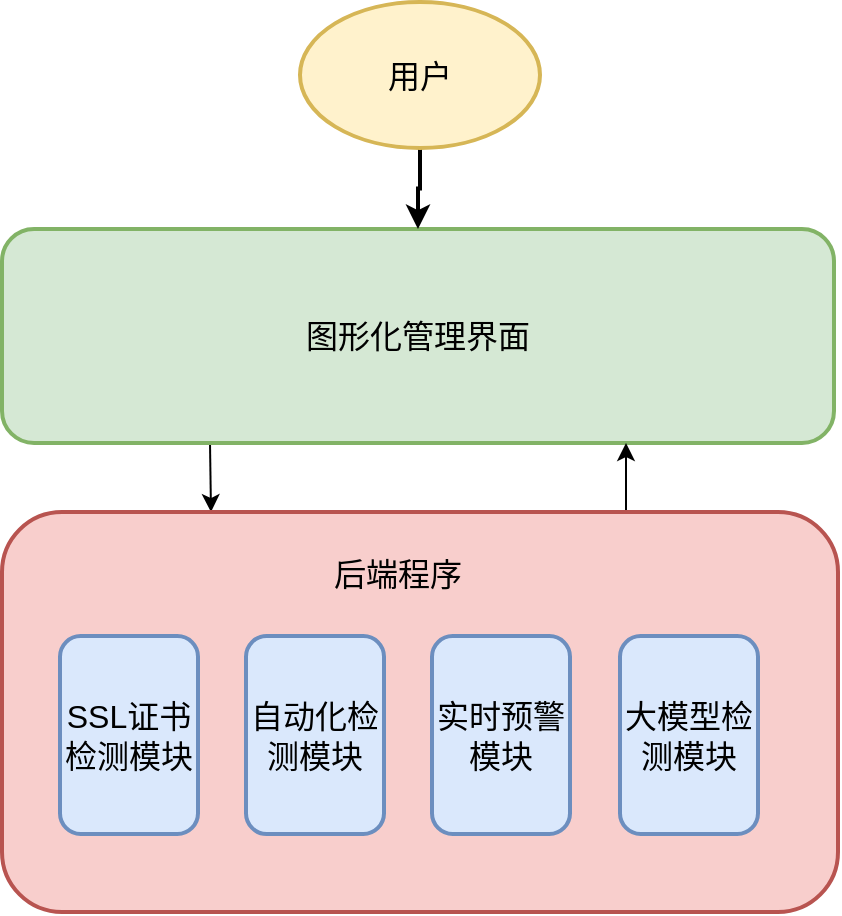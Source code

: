 <mxfile version="24.2.1" type="github">
  <diagram name="第 1 页" id="h22EpmdDGBBg13FZTG6l">
    <mxGraphModel dx="964" dy="652" grid="0" gridSize="10" guides="1" tooltips="1" connect="1" arrows="1" fold="1" page="1" pageScale="1" pageWidth="827" pageHeight="1169" background="#ffffff" math="0" shadow="0">
      <root>
        <mxCell id="0" />
        <mxCell id="1" parent="0" />
        <mxCell id="I8XmAthpZ9RHqNBOsl9z-14" style="edgeStyle=orthogonalEdgeStyle;rounded=0;orthogonalLoop=1;jettySize=auto;html=1;exitX=0.25;exitY=1;exitDx=0;exitDy=0;entryX=0.25;entryY=0;entryDx=0;entryDy=0;" parent="1" source="I8XmAthpZ9RHqNBOsl9z-1" target="I8XmAthpZ9RHqNBOsl9z-3" edge="1">
          <mxGeometry relative="1" as="geometry" />
        </mxCell>
        <mxCell id="I8XmAthpZ9RHqNBOsl9z-1" value="&lt;span style=&quot;font-size: 16px;&quot;&gt;图形化管理界面&lt;/span&gt;" style="rounded=1;whiteSpace=wrap;html=1;fillColor=#d5e8d4;strokeColor=#82b366;fontSize=16;strokeWidth=2;" parent="1" vertex="1">
          <mxGeometry x="205" y="159.5" width="416" height="107" as="geometry" />
        </mxCell>
        <mxCell id="I8XmAthpZ9RHqNBOsl9z-15" style="edgeStyle=orthogonalEdgeStyle;rounded=0;orthogonalLoop=1;jettySize=auto;html=1;exitX=0.75;exitY=0;exitDx=0;exitDy=0;entryX=0.75;entryY=1;entryDx=0;entryDy=0;" parent="1" source="I8XmAthpZ9RHqNBOsl9z-3" target="I8XmAthpZ9RHqNBOsl9z-1" edge="1">
          <mxGeometry relative="1" as="geometry" />
        </mxCell>
        <mxCell id="I8XmAthpZ9RHqNBOsl9z-3" value="" style="rounded=1;whiteSpace=wrap;html=1;fontSize=16;fillColor=#f8cecc;strokeColor=#b85450;strokeWidth=2;" parent="1" vertex="1">
          <mxGeometry x="205" y="301" width="418" height="200" as="geometry" />
        </mxCell>
        <mxCell id="I8XmAthpZ9RHqNBOsl9z-4" value="后端程序" style="text;html=1;align=center;verticalAlign=middle;whiteSpace=wrap;rounded=0;fontSize=16;strokeWidth=2;" parent="1" vertex="1">
          <mxGeometry x="320" y="317" width="166" height="30" as="geometry" />
        </mxCell>
        <mxCell id="I8XmAthpZ9RHqNBOsl9z-5" value="SSL证书检测模块" style="rounded=1;whiteSpace=wrap;html=1;fontSize=16;fillColor=#dae8fc;strokeColor=#6c8ebf;strokeWidth=2;" parent="1" vertex="1">
          <mxGeometry x="234" y="363" width="69" height="99" as="geometry" />
        </mxCell>
        <mxCell id="I8XmAthpZ9RHqNBOsl9z-6" value="自动化检测模块" style="rounded=1;whiteSpace=wrap;html=1;fontSize=16;fillColor=#dae8fc;strokeColor=#6c8ebf;strokeWidth=2;" parent="1" vertex="1">
          <mxGeometry x="327" y="363" width="69" height="99" as="geometry" />
        </mxCell>
        <mxCell id="I8XmAthpZ9RHqNBOsl9z-7" value="实时预警模块" style="rounded=1;whiteSpace=wrap;html=1;fontSize=16;fillColor=#dae8fc;strokeColor=#6c8ebf;strokeWidth=2;" parent="1" vertex="1">
          <mxGeometry x="420" y="363" width="69" height="99" as="geometry" />
        </mxCell>
        <mxCell id="I8XmAthpZ9RHqNBOsl9z-8" value="大模型检测模块" style="rounded=1;whiteSpace=wrap;html=1;fontSize=16;fillColor=#dae8fc;strokeColor=#6c8ebf;strokeWidth=2;" parent="1" vertex="1">
          <mxGeometry x="514" y="363" width="69" height="99" as="geometry" />
        </mxCell>
        <mxCell id="I8XmAthpZ9RHqNBOsl9z-13" style="edgeStyle=orthogonalEdgeStyle;rounded=0;orthogonalLoop=1;jettySize=auto;html=1;exitX=0.5;exitY=1;exitDx=0;exitDy=0;entryX=0.5;entryY=0;entryDx=0;entryDy=0;fontSize=16;strokeWidth=2;" parent="1" source="I8XmAthpZ9RHqNBOsl9z-9" target="I8XmAthpZ9RHqNBOsl9z-1" edge="1">
          <mxGeometry relative="1" as="geometry" />
        </mxCell>
        <mxCell id="I8XmAthpZ9RHqNBOsl9z-9" value="用户" style="ellipse;whiteSpace=wrap;html=1;fillColor=#fff2cc;strokeColor=#d6b656;fontSize=16;strokeWidth=2;" parent="1" vertex="1">
          <mxGeometry x="354" y="46" width="120" height="73" as="geometry" />
        </mxCell>
      </root>
    </mxGraphModel>
  </diagram>
</mxfile>
